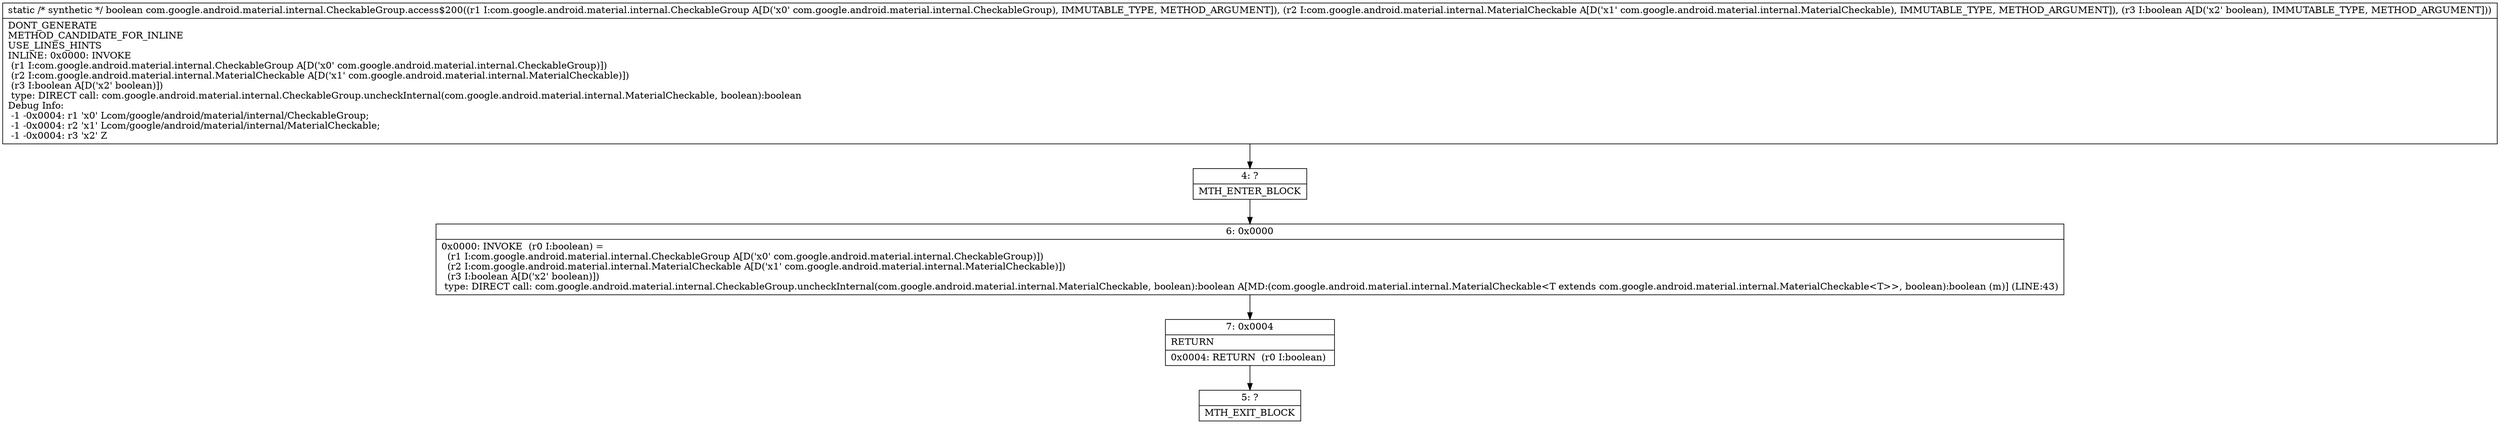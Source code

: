 digraph "CFG forcom.google.android.material.internal.CheckableGroup.access$200(Lcom\/google\/android\/material\/internal\/CheckableGroup;Lcom\/google\/android\/material\/internal\/MaterialCheckable;Z)Z" {
Node_4 [shape=record,label="{4\:\ ?|MTH_ENTER_BLOCK\l}"];
Node_6 [shape=record,label="{6\:\ 0x0000|0x0000: INVOKE  (r0 I:boolean) = \l  (r1 I:com.google.android.material.internal.CheckableGroup A[D('x0' com.google.android.material.internal.CheckableGroup)])\l  (r2 I:com.google.android.material.internal.MaterialCheckable A[D('x1' com.google.android.material.internal.MaterialCheckable)])\l  (r3 I:boolean A[D('x2' boolean)])\l type: DIRECT call: com.google.android.material.internal.CheckableGroup.uncheckInternal(com.google.android.material.internal.MaterialCheckable, boolean):boolean A[MD:(com.google.android.material.internal.MaterialCheckable\<T extends com.google.android.material.internal.MaterialCheckable\<T\>\>, boolean):boolean (m)] (LINE:43)\l}"];
Node_7 [shape=record,label="{7\:\ 0x0004|RETURN\l|0x0004: RETURN  (r0 I:boolean) \l}"];
Node_5 [shape=record,label="{5\:\ ?|MTH_EXIT_BLOCK\l}"];
MethodNode[shape=record,label="{static \/* synthetic *\/ boolean com.google.android.material.internal.CheckableGroup.access$200((r1 I:com.google.android.material.internal.CheckableGroup A[D('x0' com.google.android.material.internal.CheckableGroup), IMMUTABLE_TYPE, METHOD_ARGUMENT]), (r2 I:com.google.android.material.internal.MaterialCheckable A[D('x1' com.google.android.material.internal.MaterialCheckable), IMMUTABLE_TYPE, METHOD_ARGUMENT]), (r3 I:boolean A[D('x2' boolean), IMMUTABLE_TYPE, METHOD_ARGUMENT]))  | DONT_GENERATE\lMETHOD_CANDIDATE_FOR_INLINE\lUSE_LINES_HINTS\lINLINE: 0x0000: INVOKE  \l  (r1 I:com.google.android.material.internal.CheckableGroup A[D('x0' com.google.android.material.internal.CheckableGroup)])\l  (r2 I:com.google.android.material.internal.MaterialCheckable A[D('x1' com.google.android.material.internal.MaterialCheckable)])\l  (r3 I:boolean A[D('x2' boolean)])\l type: DIRECT call: com.google.android.material.internal.CheckableGroup.uncheckInternal(com.google.android.material.internal.MaterialCheckable, boolean):boolean\lDebug Info:\l  \-1 \-0x0004: r1 'x0' Lcom\/google\/android\/material\/internal\/CheckableGroup;\l  \-1 \-0x0004: r2 'x1' Lcom\/google\/android\/material\/internal\/MaterialCheckable;\l  \-1 \-0x0004: r3 'x2' Z\l}"];
MethodNode -> Node_4;Node_4 -> Node_6;
Node_6 -> Node_7;
Node_7 -> Node_5;
}

